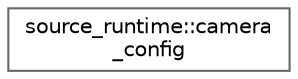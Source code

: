 digraph "类继承关系图"
{
 // LATEX_PDF_SIZE
  bgcolor="transparent";
  edge [fontname=Helvetica,fontsize=10,labelfontname=Helvetica,labelfontsize=10];
  node [fontname=Helvetica,fontsize=10,shape=box,height=0.2,width=0.4];
  rankdir="LR";
  Node0 [id="Node000000",label="source_runtime::camera\l_config",height=0.2,width=0.4,color="grey40", fillcolor="white", style="filled",URL="$classsource__runtime_1_1camera__config.html",tooltip=" "];
}
